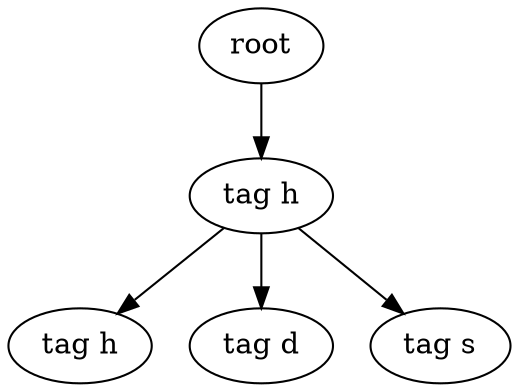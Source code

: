 digraph Tree{
0[label="root"];
0->00
00[label="tag h"];
00->000
000[label="tag h"];
00->001
001[label="tag d"];
00->002
002[label="tag s"];
}

